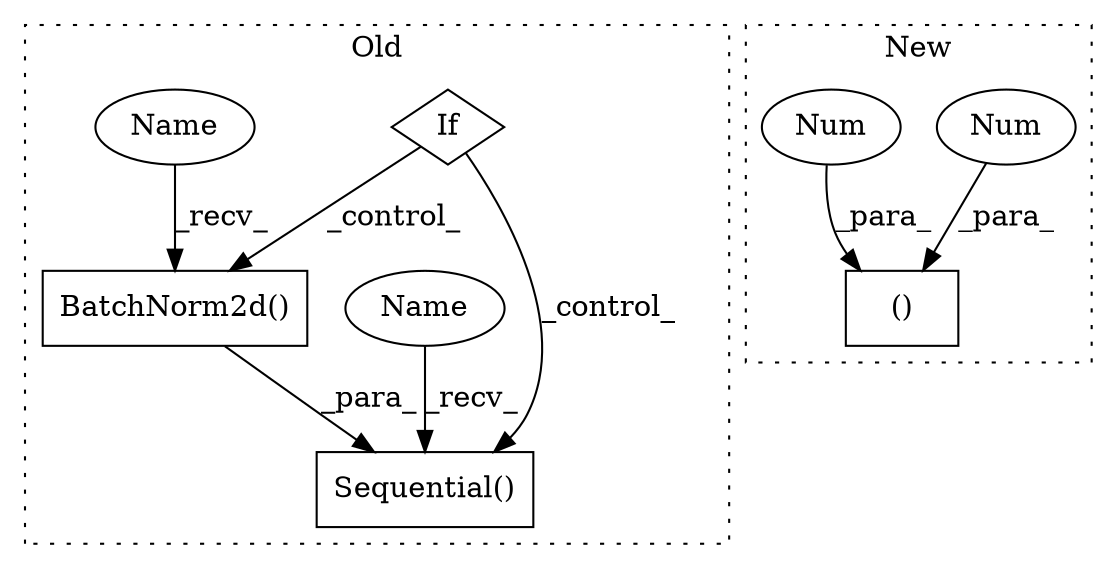 digraph G {
subgraph cluster0 {
1 [label="BatchNorm2d()" a="75" s="3458,3482" l="15,39" shape="box"];
5 [label="If" a="96" s="3084,3116" l="0,14" shape="diamond"];
6 [label="Sequential()" a="75" s="3194,3623" l="35,15" shape="box"];
7 [label="Name" a="87" s="3194" l="2" shape="ellipse"];
8 [label="Name" a="87" s="3458" l="2" shape="ellipse"];
label = "Old";
style="dotted";
}
subgraph cluster1 {
2 [label="()" a="54" s="2998" l="3" shape="box"];
3 [label="Num" a="76" s="2997" l="1" shape="ellipse"];
4 [label="Num" a="76" s="3000" l="1" shape="ellipse"];
label = "New";
style="dotted";
}
1 -> 6 [label="_para_"];
3 -> 2 [label="_para_"];
4 -> 2 [label="_para_"];
5 -> 6 [label="_control_"];
5 -> 1 [label="_control_"];
7 -> 6 [label="_recv_"];
8 -> 1 [label="_recv_"];
}